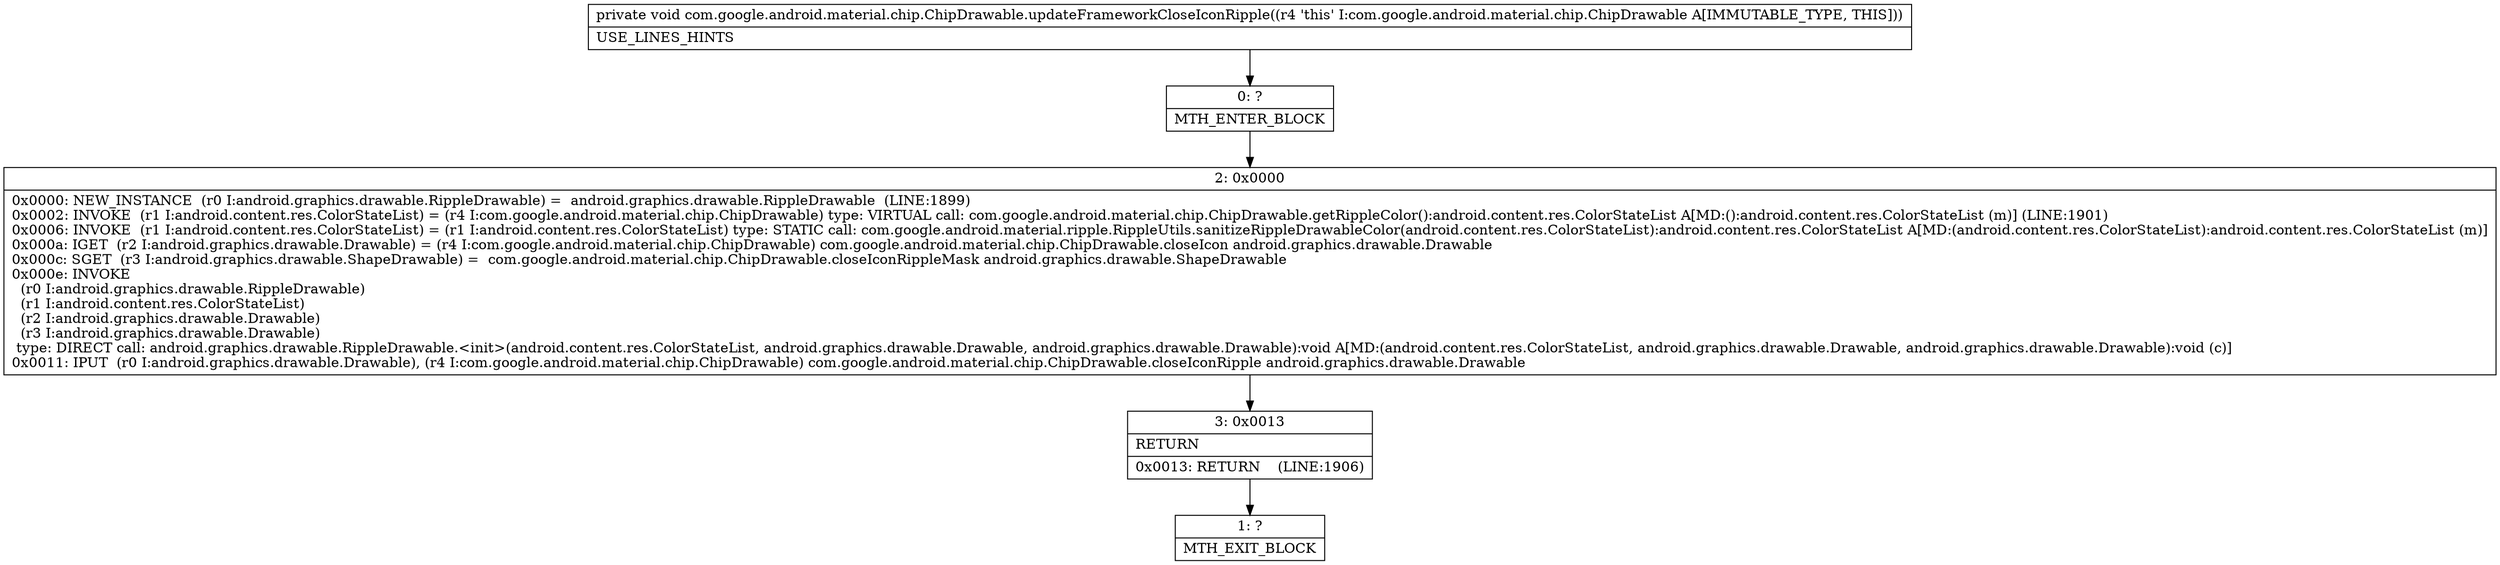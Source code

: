 digraph "CFG forcom.google.android.material.chip.ChipDrawable.updateFrameworkCloseIconRipple()V" {
Node_0 [shape=record,label="{0\:\ ?|MTH_ENTER_BLOCK\l}"];
Node_2 [shape=record,label="{2\:\ 0x0000|0x0000: NEW_INSTANCE  (r0 I:android.graphics.drawable.RippleDrawable) =  android.graphics.drawable.RippleDrawable  (LINE:1899)\l0x0002: INVOKE  (r1 I:android.content.res.ColorStateList) = (r4 I:com.google.android.material.chip.ChipDrawable) type: VIRTUAL call: com.google.android.material.chip.ChipDrawable.getRippleColor():android.content.res.ColorStateList A[MD:():android.content.res.ColorStateList (m)] (LINE:1901)\l0x0006: INVOKE  (r1 I:android.content.res.ColorStateList) = (r1 I:android.content.res.ColorStateList) type: STATIC call: com.google.android.material.ripple.RippleUtils.sanitizeRippleDrawableColor(android.content.res.ColorStateList):android.content.res.ColorStateList A[MD:(android.content.res.ColorStateList):android.content.res.ColorStateList (m)]\l0x000a: IGET  (r2 I:android.graphics.drawable.Drawable) = (r4 I:com.google.android.material.chip.ChipDrawable) com.google.android.material.chip.ChipDrawable.closeIcon android.graphics.drawable.Drawable \l0x000c: SGET  (r3 I:android.graphics.drawable.ShapeDrawable) =  com.google.android.material.chip.ChipDrawable.closeIconRippleMask android.graphics.drawable.ShapeDrawable \l0x000e: INVOKE  \l  (r0 I:android.graphics.drawable.RippleDrawable)\l  (r1 I:android.content.res.ColorStateList)\l  (r2 I:android.graphics.drawable.Drawable)\l  (r3 I:android.graphics.drawable.Drawable)\l type: DIRECT call: android.graphics.drawable.RippleDrawable.\<init\>(android.content.res.ColorStateList, android.graphics.drawable.Drawable, android.graphics.drawable.Drawable):void A[MD:(android.content.res.ColorStateList, android.graphics.drawable.Drawable, android.graphics.drawable.Drawable):void (c)]\l0x0011: IPUT  (r0 I:android.graphics.drawable.Drawable), (r4 I:com.google.android.material.chip.ChipDrawable) com.google.android.material.chip.ChipDrawable.closeIconRipple android.graphics.drawable.Drawable \l}"];
Node_3 [shape=record,label="{3\:\ 0x0013|RETURN\l|0x0013: RETURN    (LINE:1906)\l}"];
Node_1 [shape=record,label="{1\:\ ?|MTH_EXIT_BLOCK\l}"];
MethodNode[shape=record,label="{private void com.google.android.material.chip.ChipDrawable.updateFrameworkCloseIconRipple((r4 'this' I:com.google.android.material.chip.ChipDrawable A[IMMUTABLE_TYPE, THIS]))  | USE_LINES_HINTS\l}"];
MethodNode -> Node_0;Node_0 -> Node_2;
Node_2 -> Node_3;
Node_3 -> Node_1;
}

